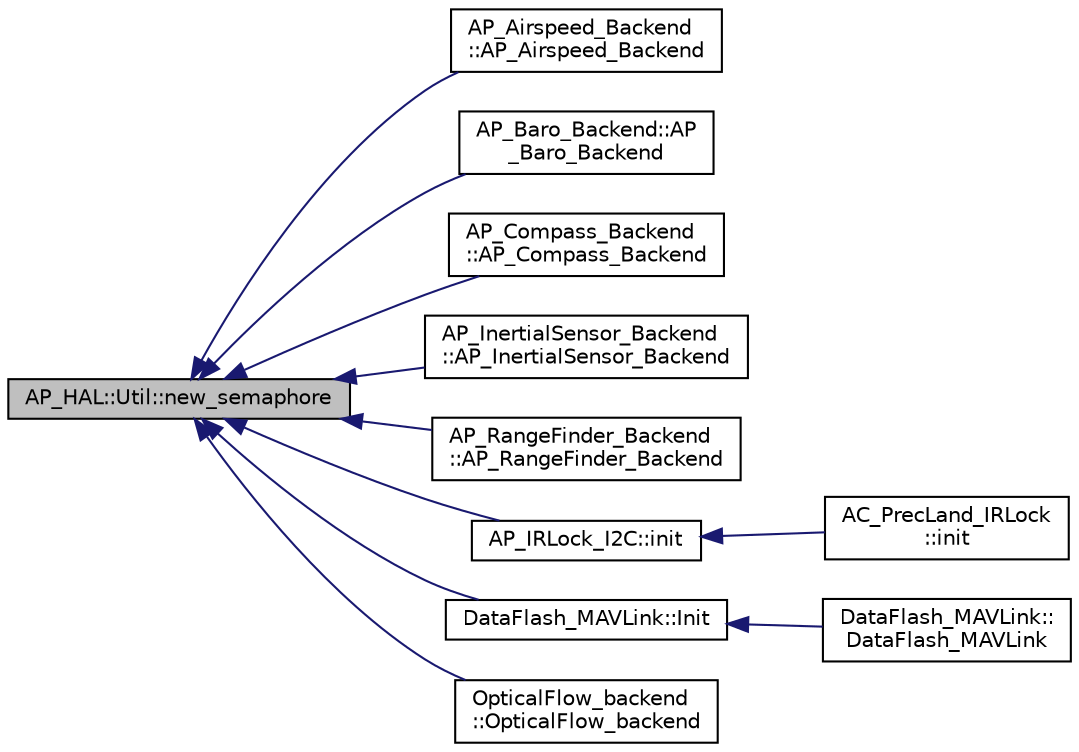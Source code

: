 digraph "AP_HAL::Util::new_semaphore"
{
 // INTERACTIVE_SVG=YES
  edge [fontname="Helvetica",fontsize="10",labelfontname="Helvetica",labelfontsize="10"];
  node [fontname="Helvetica",fontsize="10",shape=record];
  rankdir="LR";
  Node1 [label="AP_HAL::Util::new_semaphore",height=0.2,width=0.4,color="black", fillcolor="grey75", style="filled", fontcolor="black"];
  Node1 -> Node2 [dir="back",color="midnightblue",fontsize="10",style="solid",fontname="Helvetica"];
  Node2 [label="AP_Airspeed_Backend\l::AP_Airspeed_Backend",height=0.2,width=0.4,color="black", fillcolor="white", style="filled",URL="$classAP__Airspeed__Backend.html#ac1a6732ba3a41299771df6eec86d3db5"];
  Node1 -> Node3 [dir="back",color="midnightblue",fontsize="10",style="solid",fontname="Helvetica"];
  Node3 [label="AP_Baro_Backend::AP\l_Baro_Backend",height=0.2,width=0.4,color="black", fillcolor="white", style="filled",URL="$classAP__Baro__Backend.html#a0198a3d7bfaeacd9dccb82c4362128f3"];
  Node1 -> Node4 [dir="back",color="midnightblue",fontsize="10",style="solid",fontname="Helvetica"];
  Node4 [label="AP_Compass_Backend\l::AP_Compass_Backend",height=0.2,width=0.4,color="black", fillcolor="white", style="filled",URL="$classAP__Compass__Backend.html#a0f41548bb4f96c2eecde9bdb2d74c4ee"];
  Node1 -> Node5 [dir="back",color="midnightblue",fontsize="10",style="solid",fontname="Helvetica"];
  Node5 [label="AP_InertialSensor_Backend\l::AP_InertialSensor_Backend",height=0.2,width=0.4,color="black", fillcolor="white", style="filled",URL="$classAP__InertialSensor__Backend.html#a37944ebae7617573213f57b0496d7f70"];
  Node1 -> Node6 [dir="back",color="midnightblue",fontsize="10",style="solid",fontname="Helvetica"];
  Node6 [label="AP_RangeFinder_Backend\l::AP_RangeFinder_Backend",height=0.2,width=0.4,color="black", fillcolor="white", style="filled",URL="$classAP__RangeFinder__Backend.html#a9637181068d6ceedcad39bf17abe915f"];
  Node1 -> Node7 [dir="back",color="midnightblue",fontsize="10",style="solid",fontname="Helvetica"];
  Node7 [label="AP_IRLock_I2C::init",height=0.2,width=0.4,color="black", fillcolor="white", style="filled",URL="$classAP__IRLock__I2C.html#ac17dfda20ea40935b680596455ac1a0a"];
  Node7 -> Node8 [dir="back",color="midnightblue",fontsize="10",style="solid",fontname="Helvetica"];
  Node8 [label="AC_PrecLand_IRLock\l::init",height=0.2,width=0.4,color="black", fillcolor="white", style="filled",URL="$classAC__PrecLand__IRLock.html#ace1622d10ca91167e38db33d847b0226"];
  Node1 -> Node9 [dir="back",color="midnightblue",fontsize="10",style="solid",fontname="Helvetica"];
  Node9 [label="DataFlash_MAVLink::Init",height=0.2,width=0.4,color="black", fillcolor="white", style="filled",URL="$classDataFlash__MAVLink.html#af592d8475ad88af8fb4246a4fdfcdb60"];
  Node9 -> Node10 [dir="back",color="midnightblue",fontsize="10",style="solid",fontname="Helvetica"];
  Node10 [label="DataFlash_MAVLink::\lDataFlash_MAVLink",height=0.2,width=0.4,color="black", fillcolor="white", style="filled",URL="$classDataFlash__MAVLink.html#a48cca0935063bb4c4ab826e2e0f7ac14"];
  Node1 -> Node11 [dir="back",color="midnightblue",fontsize="10",style="solid",fontname="Helvetica"];
  Node11 [label="OpticalFlow_backend\l::OpticalFlow_backend",height=0.2,width=0.4,color="black", fillcolor="white", style="filled",URL="$classOpticalFlow__backend.html#a12a57891aa4b70fdf0f51c4742930f63"];
}
